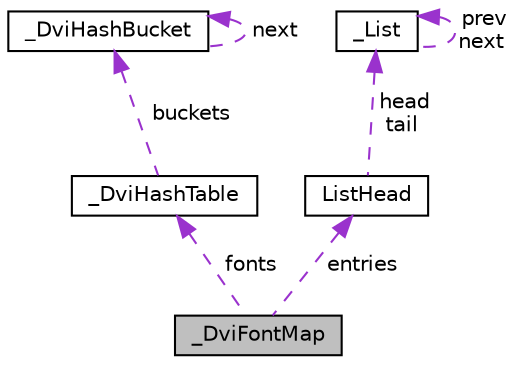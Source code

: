 digraph "_DviFontMap"
{
  edge [fontname="Helvetica",fontsize="10",labelfontname="Helvetica",labelfontsize="10"];
  node [fontname="Helvetica",fontsize="10",shape=record];
  Node1 [label="_DviFontMap",height=0.2,width=0.4,color="black", fillcolor="grey75", style="filled" fontcolor="black"];
  Node2 -> Node1 [dir="back",color="darkorchid3",fontsize="10",style="dashed",label=" fonts" ,fontname="Helvetica"];
  Node2 [label="_DviHashTable",height=0.2,width=0.4,color="black", fillcolor="white", style="filled",URL="$db/d2c/struct__DviHashTable.html"];
  Node3 -> Node2 [dir="back",color="darkorchid3",fontsize="10",style="dashed",label=" buckets" ,fontname="Helvetica"];
  Node3 [label="_DviHashBucket",height=0.2,width=0.4,color="black", fillcolor="white", style="filled",URL="$d3/dd8/struct__DviHashBucket.html"];
  Node3 -> Node3 [dir="back",color="darkorchid3",fontsize="10",style="dashed",label=" next" ,fontname="Helvetica"];
  Node4 -> Node1 [dir="back",color="darkorchid3",fontsize="10",style="dashed",label=" entries" ,fontname="Helvetica"];
  Node4 [label="ListHead",height=0.2,width=0.4,color="black", fillcolor="white", style="filled",URL="$dd/df9/structListHead.html"];
  Node5 -> Node4 [dir="back",color="darkorchid3",fontsize="10",style="dashed",label=" head\ntail" ,fontname="Helvetica"];
  Node5 [label="_List",height=0.2,width=0.4,color="black", fillcolor="white", style="filled",URL="$d5/da1/struct__List.html"];
  Node5 -> Node5 [dir="back",color="darkorchid3",fontsize="10",style="dashed",label=" prev\nnext" ,fontname="Helvetica"];
}
